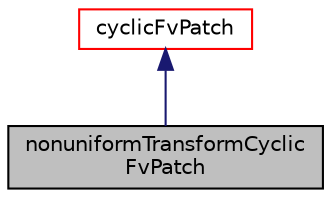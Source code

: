 digraph "nonuniformTransformCyclicFvPatch"
{
  bgcolor="transparent";
  edge [fontname="Helvetica",fontsize="10",labelfontname="Helvetica",labelfontsize="10"];
  node [fontname="Helvetica",fontsize="10",shape=record];
  Node6 [label="nonuniformTransformCyclic\lFvPatch",height=0.2,width=0.4,color="black", fillcolor="grey75", style="filled", fontcolor="black"];
  Node7 -> Node6 [dir="back",color="midnightblue",fontsize="10",style="solid",fontname="Helvetica"];
  Node7 [label="cyclicFvPatch",height=0.2,width=0.4,color="red",URL="$a23625.html",tooltip="Cyclic-plane patch. "];
}
